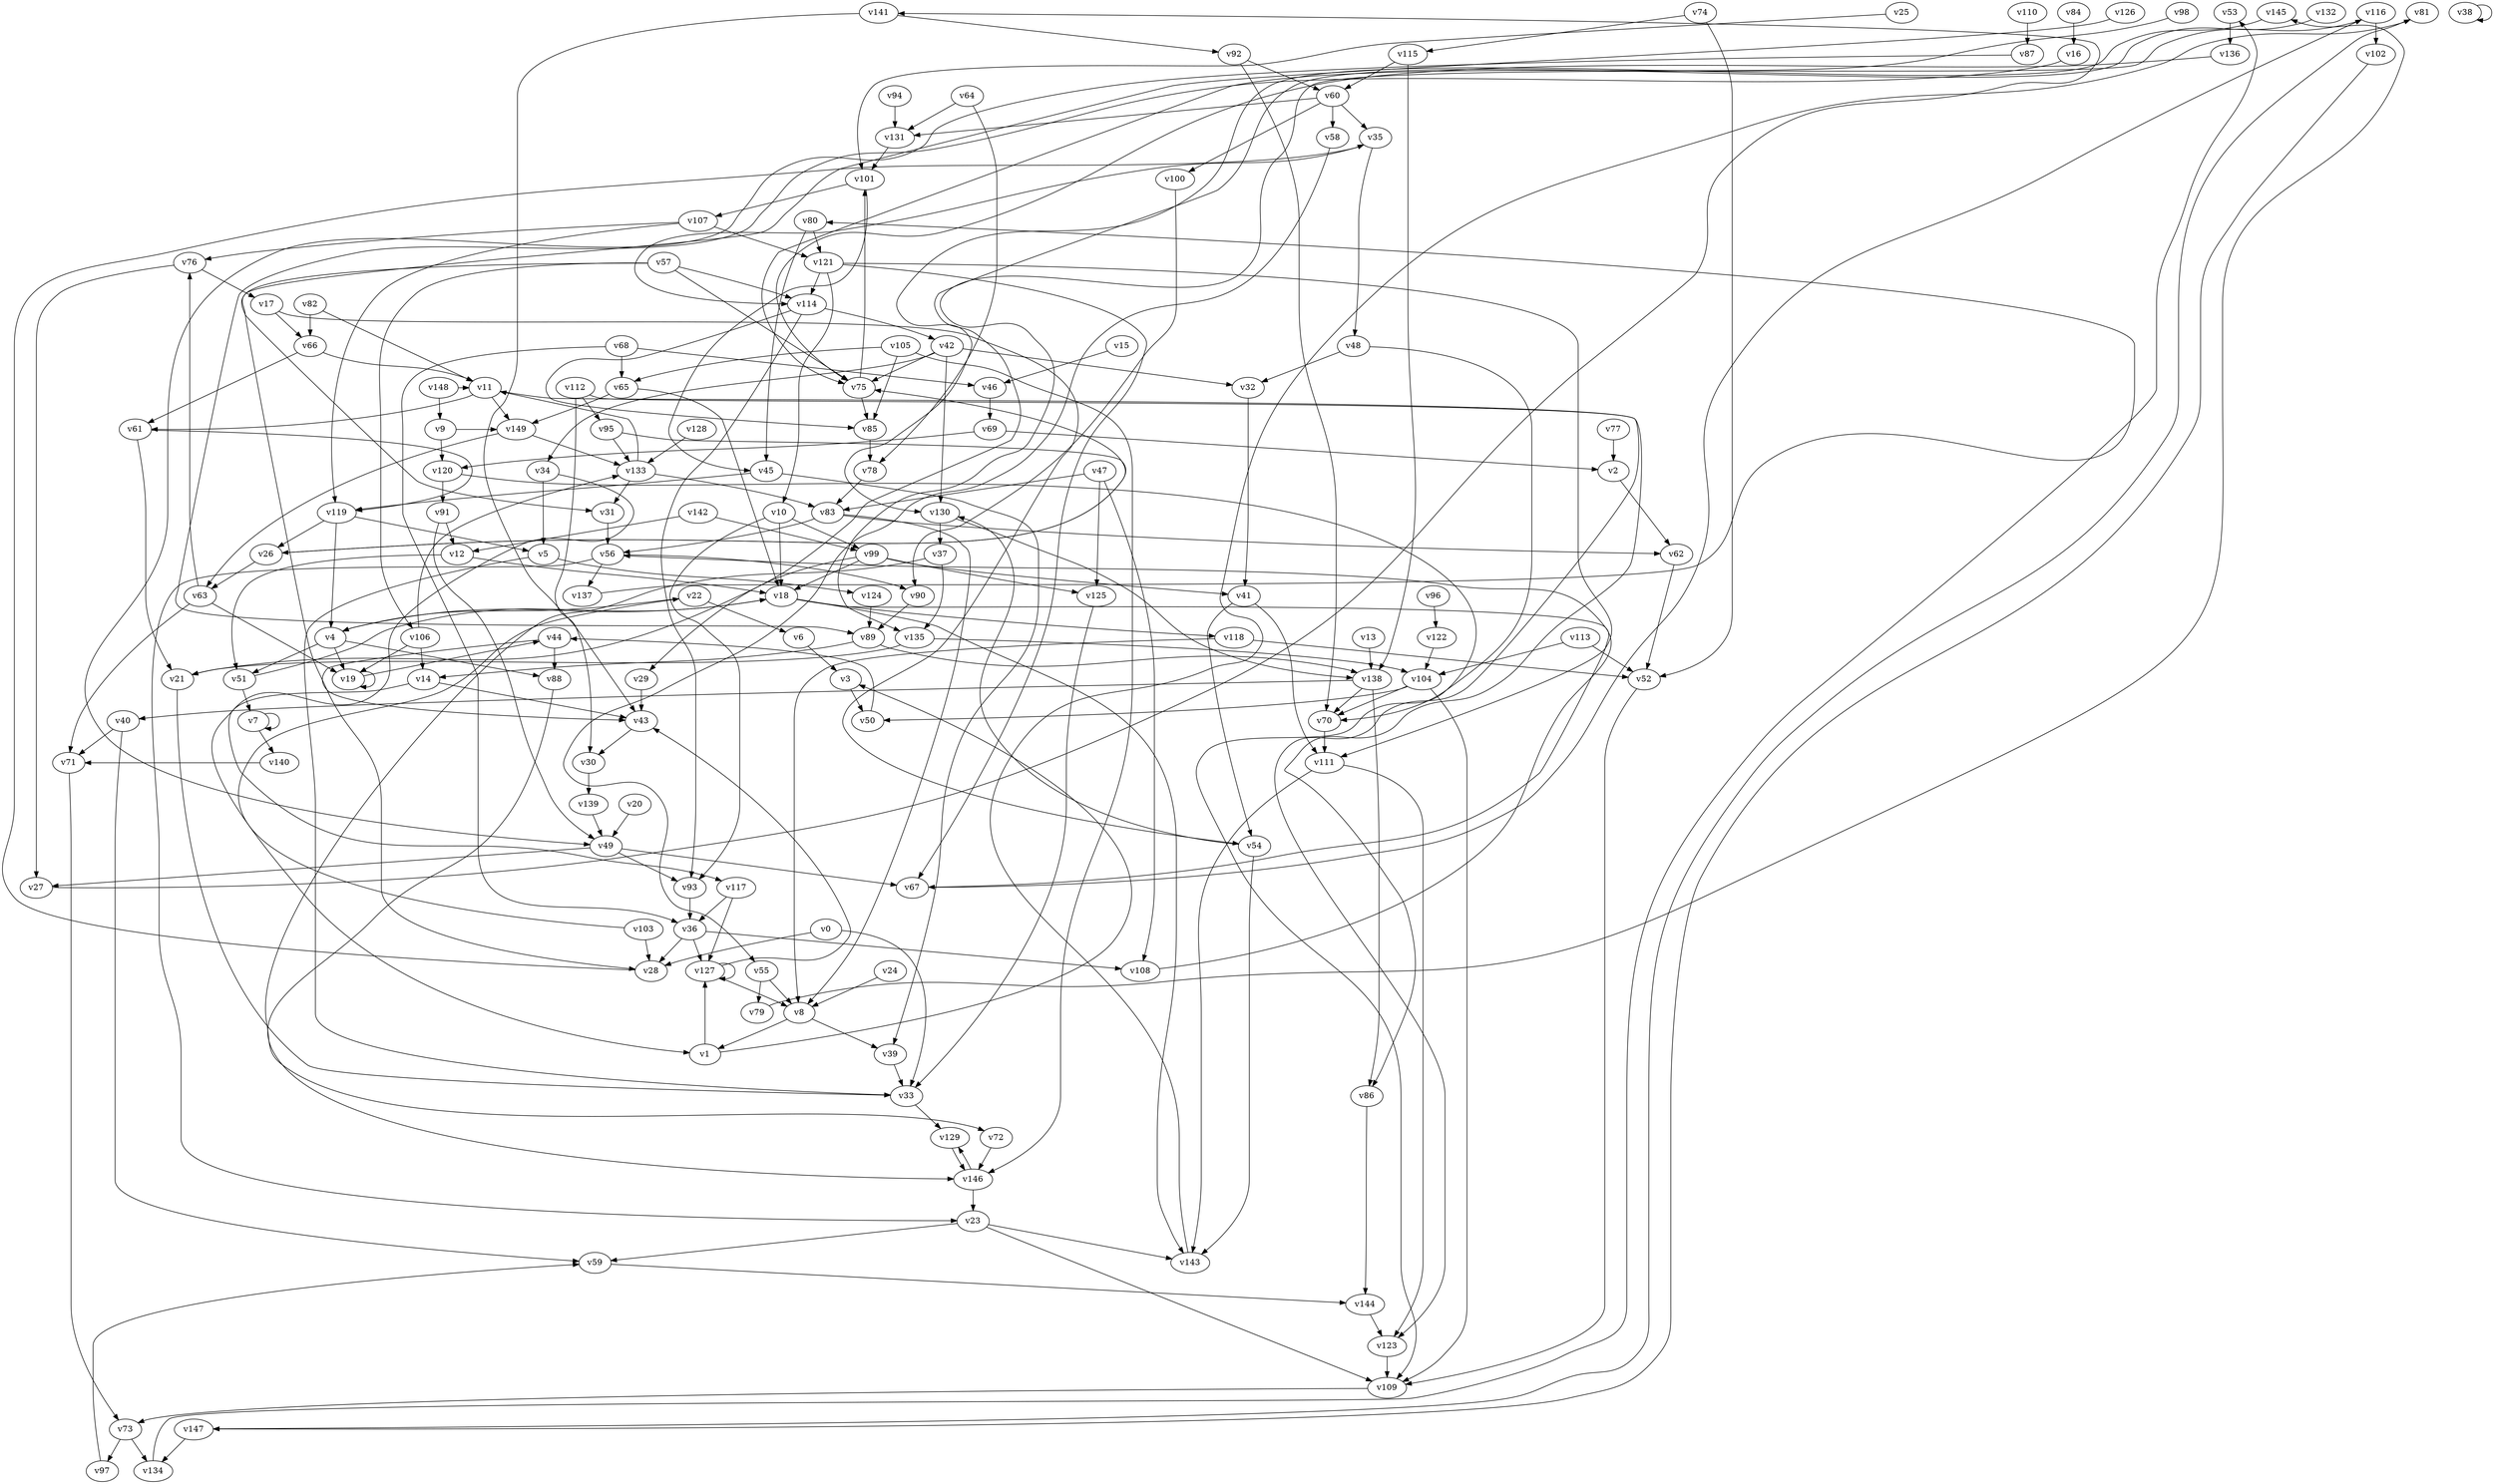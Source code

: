// Benchmark game 220 - 150 vertices
// time_bound: 70
// targets: v87
digraph G {
    v0 [name="v0", player=1];
    v1 [name="v1", player=1];
    v2 [name="v2", player=0];
    v3 [name="v3", player=1];
    v4 [name="v4", player=0];
    v5 [name="v5", player=1];
    v6 [name="v6", player=1];
    v7 [name="v7", player=1];
    v8 [name="v8", player=0];
    v9 [name="v9", player=0];
    v10 [name="v10", player=0];
    v11 [name="v11", player=1];
    v12 [name="v12", player=0];
    v13 [name="v13", player=1];
    v14 [name="v14", player=0];
    v15 [name="v15", player=1];
    v16 [name="v16", player=0];
    v17 [name="v17", player=0];
    v18 [name="v18", player=1];
    v19 [name="v19", player=0];
    v20 [name="v20", player=1];
    v21 [name="v21", player=0];
    v22 [name="v22", player=1];
    v23 [name="v23", player=1];
    v24 [name="v24", player=0];
    v25 [name="v25", player=1];
    v26 [name="v26", player=1];
    v27 [name="v27", player=0];
    v28 [name="v28", player=1];
    v29 [name="v29", player=0];
    v30 [name="v30", player=0];
    v31 [name="v31", player=0];
    v32 [name="v32", player=1];
    v33 [name="v33", player=1];
    v34 [name="v34", player=1];
    v35 [name="v35", player=0];
    v36 [name="v36", player=0];
    v37 [name="v37", player=0];
    v38 [name="v38", player=1];
    v39 [name="v39", player=0];
    v40 [name="v40", player=0];
    v41 [name="v41", player=1];
    v42 [name="v42", player=1];
    v43 [name="v43", player=1];
    v44 [name="v44", player=1];
    v45 [name="v45", player=1];
    v46 [name="v46", player=0];
    v47 [name="v47", player=1];
    v48 [name="v48", player=1];
    v49 [name="v49", player=0];
    v50 [name="v50", player=0];
    v51 [name="v51", player=1];
    v52 [name="v52", player=1];
    v53 [name="v53", player=0];
    v54 [name="v54", player=0];
    v55 [name="v55", player=1];
    v56 [name="v56", player=0];
    v57 [name="v57", player=0];
    v58 [name="v58", player=0];
    v59 [name="v59", player=0];
    v60 [name="v60", player=1];
    v61 [name="v61", player=1];
    v62 [name="v62", player=1];
    v63 [name="v63", player=0];
    v64 [name="v64", player=1];
    v65 [name="v65", player=1];
    v66 [name="v66", player=1];
    v67 [name="v67", player=1];
    v68 [name="v68", player=0];
    v69 [name="v69", player=0];
    v70 [name="v70", player=0];
    v71 [name="v71", player=0];
    v72 [name="v72", player=1];
    v73 [name="v73", player=0];
    v74 [name="v74", player=1];
    v75 [name="v75", player=1];
    v76 [name="v76", player=0];
    v77 [name="v77", player=0];
    v78 [name="v78", player=0];
    v79 [name="v79", player=1];
    v80 [name="v80", player=0];
    v81 [name="v81", player=1];
    v82 [name="v82", player=1];
    v83 [name="v83", player=0];
    v84 [name="v84", player=1];
    v85 [name="v85", player=1];
    v86 [name="v86", player=0];
    v87 [name="v87", player=0, target=1];
    v88 [name="v88", player=0];
    v89 [name="v89", player=1];
    v90 [name="v90", player=1];
    v91 [name="v91", player=0];
    v92 [name="v92", player=1];
    v93 [name="v93", player=1];
    v94 [name="v94", player=0];
    v95 [name="v95", player=1];
    v96 [name="v96", player=1];
    v97 [name="v97", player=1];
    v98 [name="v98", player=1];
    v99 [name="v99", player=1];
    v100 [name="v100", player=1];
    v101 [name="v101", player=1];
    v102 [name="v102", player=0];
    v103 [name="v103", player=0];
    v104 [name="v104", player=1];
    v105 [name="v105", player=1];
    v106 [name="v106", player=0];
    v107 [name="v107", player=0];
    v108 [name="v108", player=0];
    v109 [name="v109", player=1];
    v110 [name="v110", player=1];
    v111 [name="v111", player=0];
    v112 [name="v112", player=0];
    v113 [name="v113", player=0];
    v114 [name="v114", player=1];
    v115 [name="v115", player=0];
    v116 [name="v116", player=0];
    v117 [name="v117", player=0];
    v118 [name="v118", player=1];
    v119 [name="v119", player=0];
    v120 [name="v120", player=1];
    v121 [name="v121", player=0];
    v122 [name="v122", player=0];
    v123 [name="v123", player=1];
    v124 [name="v124", player=1];
    v125 [name="v125", player=1];
    v126 [name="v126", player=0];
    v127 [name="v127", player=0];
    v128 [name="v128", player=0];
    v129 [name="v129", player=1];
    v130 [name="v130", player=0];
    v131 [name="v131", player=0];
    v132 [name="v132", player=0];
    v133 [name="v133", player=0];
    v134 [name="v134", player=0];
    v135 [name="v135", player=0];
    v136 [name="v136", player=0];
    v137 [name="v137", player=0];
    v138 [name="v138", player=1];
    v139 [name="v139", player=1];
    v140 [name="v140", player=0];
    v141 [name="v141", player=0];
    v142 [name="v142", player=1];
    v143 [name="v143", player=0];
    v144 [name="v144", player=1];
    v145 [name="v145", player=0];
    v146 [name="v146", player=0];
    v147 [name="v147", player=1];
    v148 [name="v148", player=0];
    v149 [name="v149", player=0];

    v0 -> v33;
    v1 -> v3 [constraint="t < 14"];
    v2 -> v62;
    v3 -> v50;
    v4 -> v19;
    v5 -> v33;
    v6 -> v3;
    v7 -> v7;
    v8 -> v1;
    v9 -> v149 [constraint="t < 8"];
    v10 -> v93;
    v11 -> v86 [constraint="t mod 2 == 0"];
    v12 -> v51;
    v13 -> v138;
    v14 -> v1;
    v15 -> v46;
    v16 -> v89 [constraint="t >= 5"];
    v17 -> v54 [constraint="t >= 1"];
    v18 -> v67 [constraint="t mod 3 == 0"];
    v19 -> v44 [constraint="t < 7"];
    v20 -> v49;
    v21 -> v33;
    v22 -> v4;
    v23 -> v143;
    v24 -> v8;
    v25 -> v101 [constraint="t < 10"];
    v26 -> v75 [constraint="t >= 5"];
    v27 -> v141 [constraint="t >= 1"];
    v28 -> v35 [constraint="t < 15"];
    v29 -> v43;
    v30 -> v139;
    v31 -> v56;
    v32 -> v41;
    v33 -> v129;
    v34 -> v117 [constraint="t mod 2 == 0"];
    v35 -> v114 [constraint="t mod 4 == 3"];
    v36 -> v28;
    v37 -> v72 [constraint="t >= 3"];
    v38 -> v38;
    v39 -> v33;
    v40 -> v71;
    v41 -> v54;
    v42 -> v32;
    v43 -> v30;
    v44 -> v43 [constraint="t < 9"];
    v45 -> v119;
    v46 -> v69;
    v47 -> v108;
    v48 -> v70;
    v49 -> v93;
    v50 -> v44 [constraint="t mod 5 == 4"];
    v51 -> v7;
    v52 -> v109;
    v53 -> v136;
    v54 -> v130 [constraint="t < 10"];
    v55 -> v8;
    v56 -> v137;
    v57 -> v106;
    v58 -> v55 [constraint="t mod 2 == 1"];
    v59 -> v144;
    v60 -> v100;
    v61 -> v119 [constraint="t < 12"];
    v62 -> v52;
    v63 -> v76;
    v64 -> v78;
    v65 -> v18;
    v66 -> v11;
    v67 -> v116 [constraint="t mod 2 == 0"];
    v68 -> v46;
    v69 -> v2;
    v70 -> v111;
    v71 -> v73;
    v72 -> v146;
    v73 -> v134;
    v74 -> v115;
    v75 -> v85;
    v76 -> v17;
    v77 -> v2;
    v78 -> v83;
    v79 -> v145 [constraint="t < 15"];
    v80 -> v45;
    v81 -> v147 [constraint="t < 7"];
    v82 -> v11 [constraint="t mod 4 == 2"];
    v83 -> v62 [constraint="t < 11"];
    v84 -> v16;
    v85 -> v78;
    v86 -> v144;
    v87 -> v49 [constraint="t mod 5 == 3"];
    v88 -> v146 [constraint="t >= 4"];
    v89 -> v14;
    v90 -> v89;
    v91 -> v12;
    v92 -> v60;
    v93 -> v36;
    v94 -> v131;
    v95 -> v26 [constraint="t mod 5 == 4"];
    v96 -> v122;
    v97 -> v59;
    v98 -> v75 [constraint="t >= 5"];
    v99 -> v41;
    v100 -> v90;
    v101 -> v45 [constraint="t < 11"];
    v102 -> v147 [constraint="t mod 4 == 1"];
    v103 -> v22 [constraint="t < 5"];
    v104 -> v50;
    v105 -> v85;
    v106 -> v133 [constraint="t >= 4"];
    v107 -> v76 [constraint="t mod 4 == 2"];
    v108 -> v56 [constraint="t < 9"];
    v109 -> v73;
    v110 -> v87;
    v111 -> v123;
    v112 -> v123 [constraint="t mod 2 == 0"];
    v113 -> v52;
    v114 -> v85 [constraint="t mod 3 == 2"];
    v115 -> v138;
    v116 -> v135 [constraint="t >= 5"];
    v117 -> v36;
    v118 -> v8;
    v119 -> v5;
    v120 -> v109 [constraint="t mod 5 == 1"];
    v121 -> v67;
    v122 -> v104;
    v123 -> v109;
    v124 -> v89;
    v125 -> v33;
    v126 -> v31 [constraint="t < 14"];
    v127 -> v43 [constraint="t >= 4"];
    v128 -> v133;
    v129 -> v146;
    v130 -> v138 [constraint="t mod 3 == 1"];
    v131 -> v101;
    v132 -> v21 [constraint="t >= 5"];
    v133 -> v83;
    v134 -> v53 [constraint="t >= 4"];
    v135 -> v104;
    v136 -> v75 [constraint="t < 13"];
    v137 -> v80 [constraint="t >= 2"];
    v138 -> v40;
    v139 -> v49;
    v140 -> v71 [constraint="t >= 4"];
    v141 -> v43;
    v142 -> v99;
    v143 -> v81 [constraint="t mod 3 == 0"];
    v144 -> v123;
    v145 -> v130 [constraint="t mod 3 == 2"];
    v146 -> v129;
    v147 -> v134;
    v148 -> v11 [constraint="t >= 2"];
    v149 -> v63;
    v56 -> v90;
    v10 -> v18;
    v9 -> v120;
    v64 -> v131;
    v133 -> v11;
    v55 -> v79;
    v4 -> v51;
    v51 -> v18;
    v121 -> v114;
    v4 -> v88;
    v34 -> v5;
    v42 -> v130;
    v111 -> v143;
    v114 -> v42;
    v95 -> v133;
    v82 -> v66;
    v68 -> v36;
    v141 -> v92;
    v44 -> v88;
    v14 -> v43;
    v57 -> v114;
    v104 -> v70;
    v149 -> v133;
    v91 -> v49;
    v76 -> v27;
    v49 -> v67;
    v18 -> v143;
    v142 -> v12;
    v146 -> v23;
    v112 -> v30;
    v138 -> v70;
    v37 -> v135;
    v60 -> v58;
    v120 -> v91;
    v41 -> v111;
    v69 -> v120;
    v0 -> v28;
    v117 -> v127;
    v127 -> v8;
    v107 -> v121;
    v112 -> v95;
    v56 -> v23;
    v18 -> v4;
    v26 -> v63;
    v103 -> v28;
    v60 -> v35;
    v63 -> v19;
    v7 -> v140;
    v42 -> v75;
    v8 -> v39;
    v1 -> v127;
    v60 -> v131;
    v10 -> v99;
    v106 -> v14;
    v22 -> v6;
    v48 -> v32;
    v12 -> v18;
    v118 -> v52;
    v73 -> v97;
    v148 -> v9;
    v68 -> v65;
    v83 -> v8;
    v138 -> v86;
    v47 -> v125;
    v49 -> v27;
    v114 -> v93;
    v23 -> v109;
    v5 -> v124;
    v101 -> v107;
    v65 -> v149;
    v105 -> v146;
    v99 -> v18;
    v66 -> v61;
    v45 -> v39;
    v35 -> v48;
    v115 -> v60;
    v18 -> v118;
    v116 -> v102;
    v74 -> v52;
    v121 -> v111;
    v99 -> v29;
    v11 -> v61;
    v75 -> v101;
    v63 -> v71;
    v104 -> v109;
    v23 -> v59;
    v89 -> v138;
    v127 -> v127;
    v83 -> v56;
    v61 -> v21;
    v119 -> v4;
    v54 -> v143;
    v106 -> v19;
    v99 -> v125;
    v135 -> v21;
    v113 -> v104;
    v105 -> v65;
    v119 -> v26;
    v80 -> v121;
    v17 -> v66;
    v57 -> v28;
    v47 -> v83;
    v133 -> v31;
    v42 -> v34;
    v40 -> v59;
    v19 -> v19;
    v11 -> v149;
    v36 -> v108;
    v92 -> v70;
    v121 -> v10;
    v36 -> v127;
    v107 -> v119;
    v130 -> v37;
    v57 -> v75;
}
